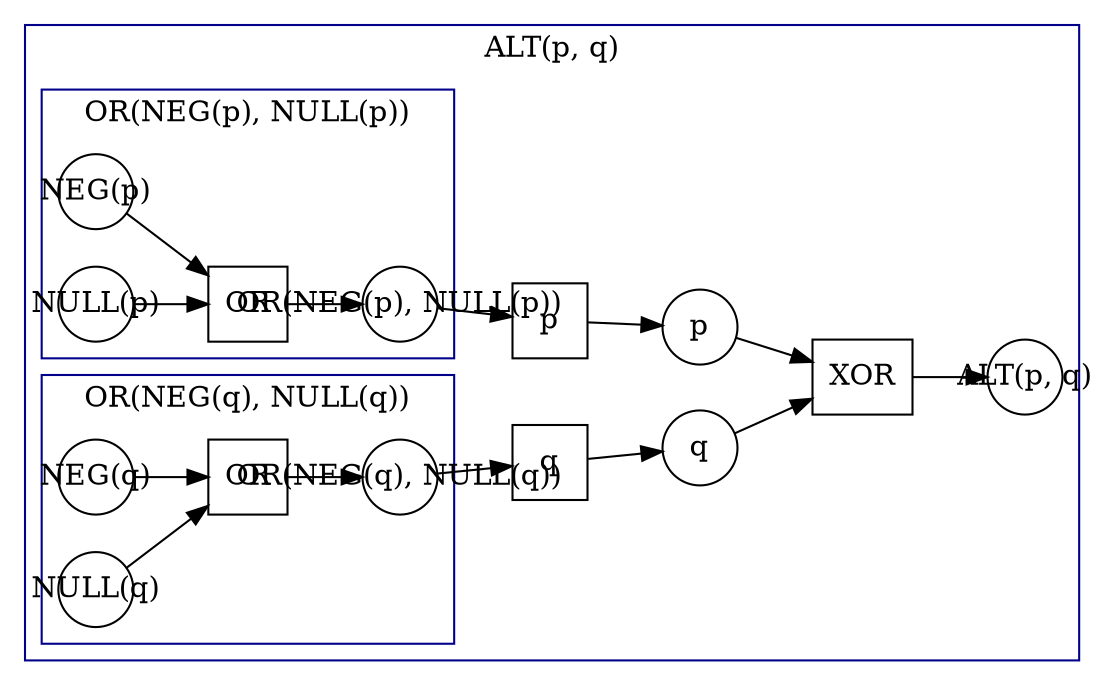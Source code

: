 digraph G {
  rankdir="LR";

  subgraph cluster_0 {
    label="ALT(p, q)" ;
    color=darkblue ;

    subgraph place {
      node [shape=circle,fixedsize=true,width=.5];
      _p0_0 [label="ALT(p, q)"] ;
      _p1_0 [label="p"] ;
      _p2_0 [label="q"] ;
    } 

    subgraph transitions {
      node [shape=rect,height=.5,width=.5];
      _t0_0 [label="XOR"] ;
      _t1_0 [label="p"] ;
      _t2_0 [label="q"] ;
    } 

    subgraph cluster0_0 {
      label="OR(NEG(p), NULL(p))" ;
      color=darkblue ;

      subgraph place {
        node [shape=circle,fixedsize=true,width=.5];
        _p0_00 [label="OR(NEG(p), NULL(p))"] ;
        _p1_00 [label="NEG(p)"] ;
        _p2_00 [label="NULL(p)"] ;
      } 

      subgraph transitions {
        node [shape=rect,height=.5,width=.5];
        _t0_00 [label="OR"] ;
      } 

      _t0_00 -> _p0_00 [] ;
      _p1_00 -> _t0_00 [] ;
      _p2_00 -> _t0_00 [] ;
    }

    subgraph cluster0_1 {
      label="OR(NEG(q), NULL(q))" ;
      color=darkblue ;

      subgraph place {
        node [shape=circle,fixedsize=true,width=.5];
        _p0_01 [label="OR(NEG(q), NULL(q))"] ;
        _p1_01 [label="NEG(q)"] ;
        _p2_01 [label="NULL(q)"] ;
      } 

      subgraph transitions {
        node [shape=rect,height=.5,width=.5];
        _t0_01 [label="OR"] ;
      } 

      _t0_01 -> _p0_01 [] ;
      _p1_01 -> _t0_01 [] ;
      _p2_01 -> _t0_01 [] ;
    }

    _t0_0 -> _p0_0 [] ;
    _p1_0 -> _t0_0 [] ;
    _t1_0 -> _p1_0 [] ;
    _p0_00 -> _t1_0 [] ;
    _p2_0 -> _t0_0 [] ;
    _t2_0 -> _p2_0 [] ;
    _p0_01 -> _t2_0 [] ;
  }
}

